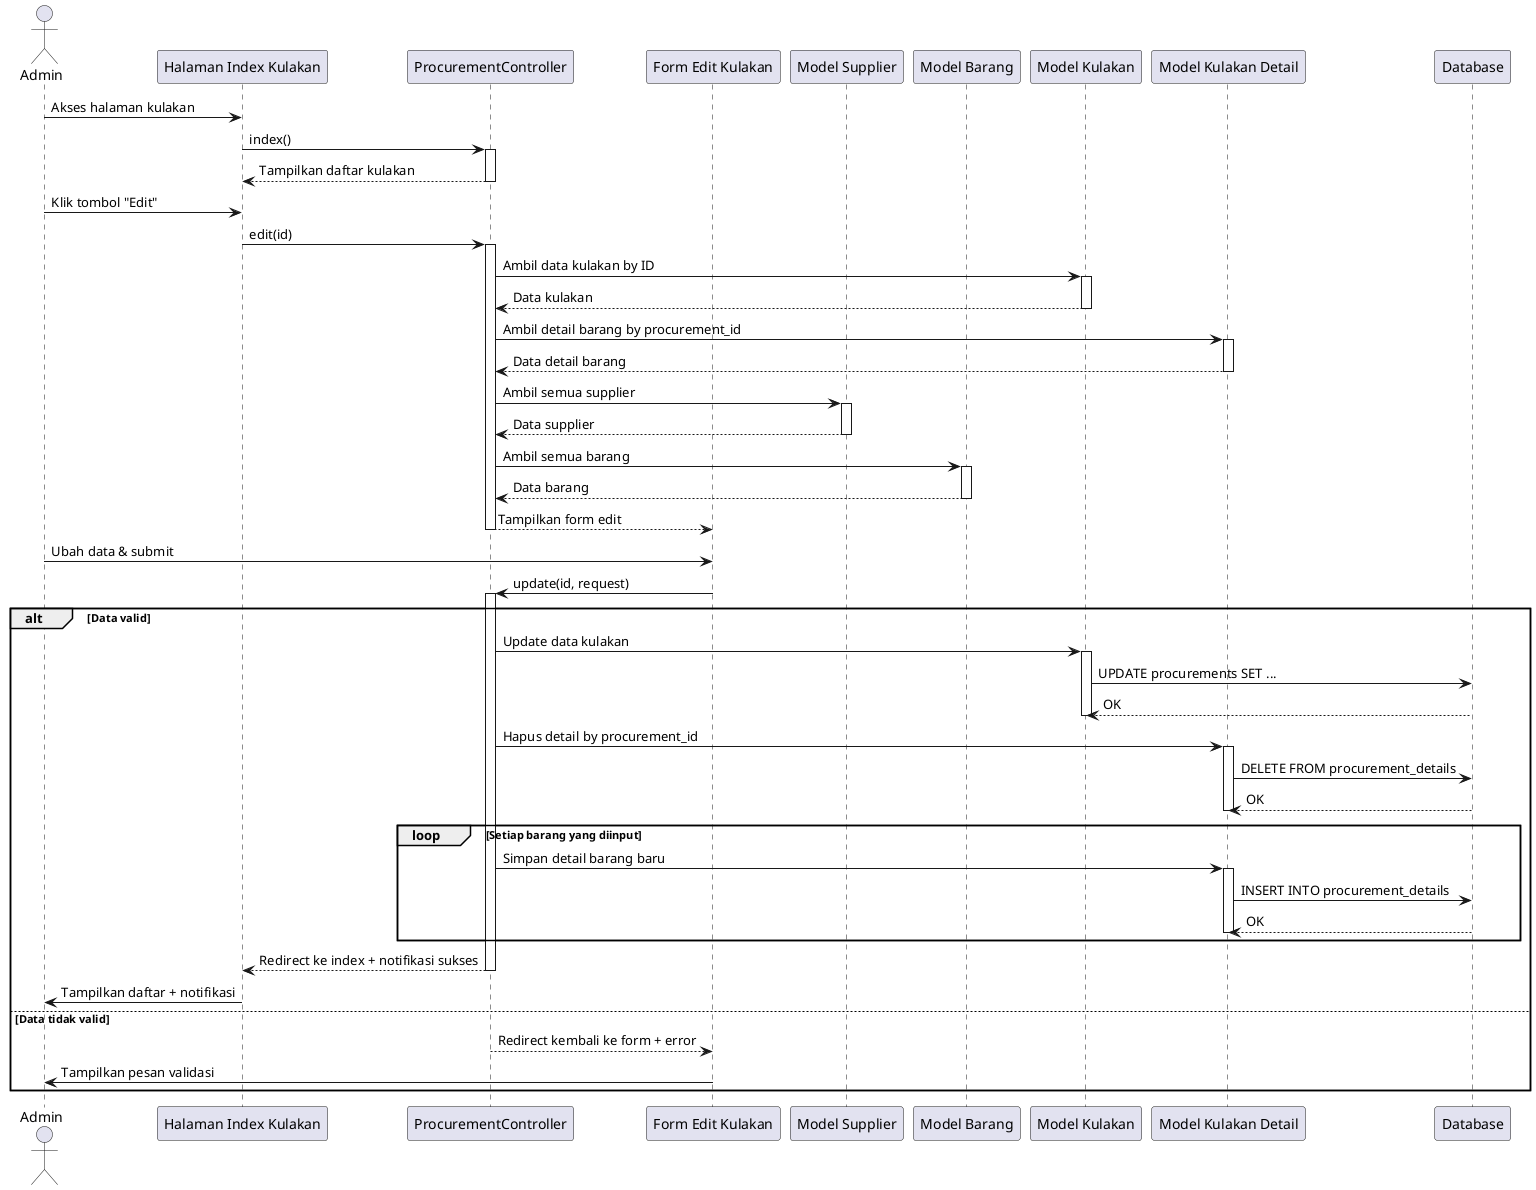 @startuml
actor Admin

participant "Halaman Index Kulakan" as KulakanIndex
participant "ProcurementController" as Controller
participant "Form Edit Kulakan" as EditForm
participant "Model Supplier" as SupplierModel
participant "Model Barang" as ProductModel
participant "Model Kulakan" as ProcurementModel
participant "Model Kulakan Detail" as ProcurementDetailsModel
participant "Database" as DB

' Admin buka halaman index
Admin -> KulakanIndex: Akses halaman kulakan
KulakanIndex -> Controller: index()
activate Controller
Controller --> KulakanIndex: Tampilkan daftar kulakan
deactivate Controller

' Admin klik tombol Edit
Admin -> KulakanIndex: Klik tombol "Edit"
KulakanIndex -> Controller: edit(id)
activate Controller

' Ambil data header kulakan
Controller -> ProcurementModel: Ambil data kulakan by ID
activate ProcurementModel
ProcurementModel --> Controller: Data kulakan
deactivate ProcurementModel

' Ambil data detail barang
Controller -> ProcurementDetailsModel: Ambil detail barang by procurement_id
activate ProcurementDetailsModel
ProcurementDetailsModel --> Controller: Data detail barang
deactivate ProcurementDetailsModel

' Ambil data supplier dan barang (untuk dropdown)
Controller -> SupplierModel: Ambil semua supplier
activate SupplierModel
SupplierModel --> Controller: Data supplier
deactivate SupplierModel

Controller -> ProductModel: Ambil semua barang
activate ProductModel
ProductModel --> Controller: Data barang
deactivate ProductModel

' Tampilkan form edit dengan semua data
Controller --> EditForm: Tampilkan form edit
deactivate Controller

' Admin ubah data dan submit
Admin -> EditForm: Ubah data & submit
EditForm -> Controller: update(id, request)
activate Controller

alt Data valid
    Controller -> ProcurementModel: Update data kulakan
    activate ProcurementModel
    ProcurementModel -> DB: UPDATE procurements SET ...
    DB --> ProcurementModel: OK
    deactivate ProcurementModel

    ' Hapus detail lama
    Controller -> ProcurementDetailsModel: Hapus detail by procurement_id
    activate ProcurementDetailsModel
    ProcurementDetailsModel -> DB: DELETE FROM procurement_details
    DB --> ProcurementDetailsModel: OK
    deactivate ProcurementDetailsModel

    ' Simpan ulang detail barang baru
    loop Setiap barang yang diinput
        Controller -> ProcurementDetailsModel: Simpan detail barang baru
        activate ProcurementDetailsModel
        ProcurementDetailsModel -> DB: INSERT INTO procurement_details
        DB --> ProcurementDetailsModel: OK
        deactivate ProcurementDetailsModel
    end

    Controller --> KulakanIndex: Redirect ke index + notifikasi sukses
    deactivate Controller
    KulakanIndex -> Admin: Tampilkan daftar + notifikasi
else Data tidak valid
    Controller --> EditForm: Redirect kembali ke form + error
    deactivate Controller
    EditForm -> Admin: Tampilkan pesan validasi
end

@enduml
